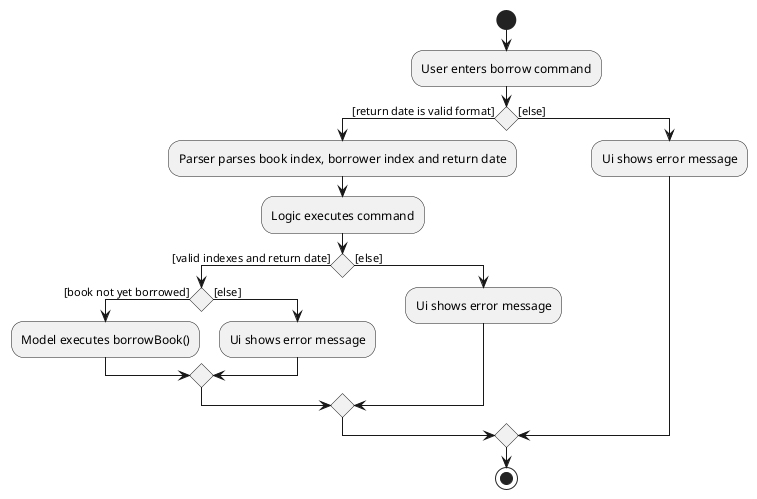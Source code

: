 @startuml
start
:User enters borrow command;
if () then ([return date is valid format])
    :Parser parses book index, borrower index and return date;
        :Logic executes command;
        if () then ([valid indexes and return date])
            if () then ([book not yet borrowed])
                :Model executes borrowBook();
            else ([else])
                :Ui shows error message;
            endif
        else ([else])
            :Ui shows error message;
        endif
else([else])
    :Ui shows error message;
endif
stop
@enduml